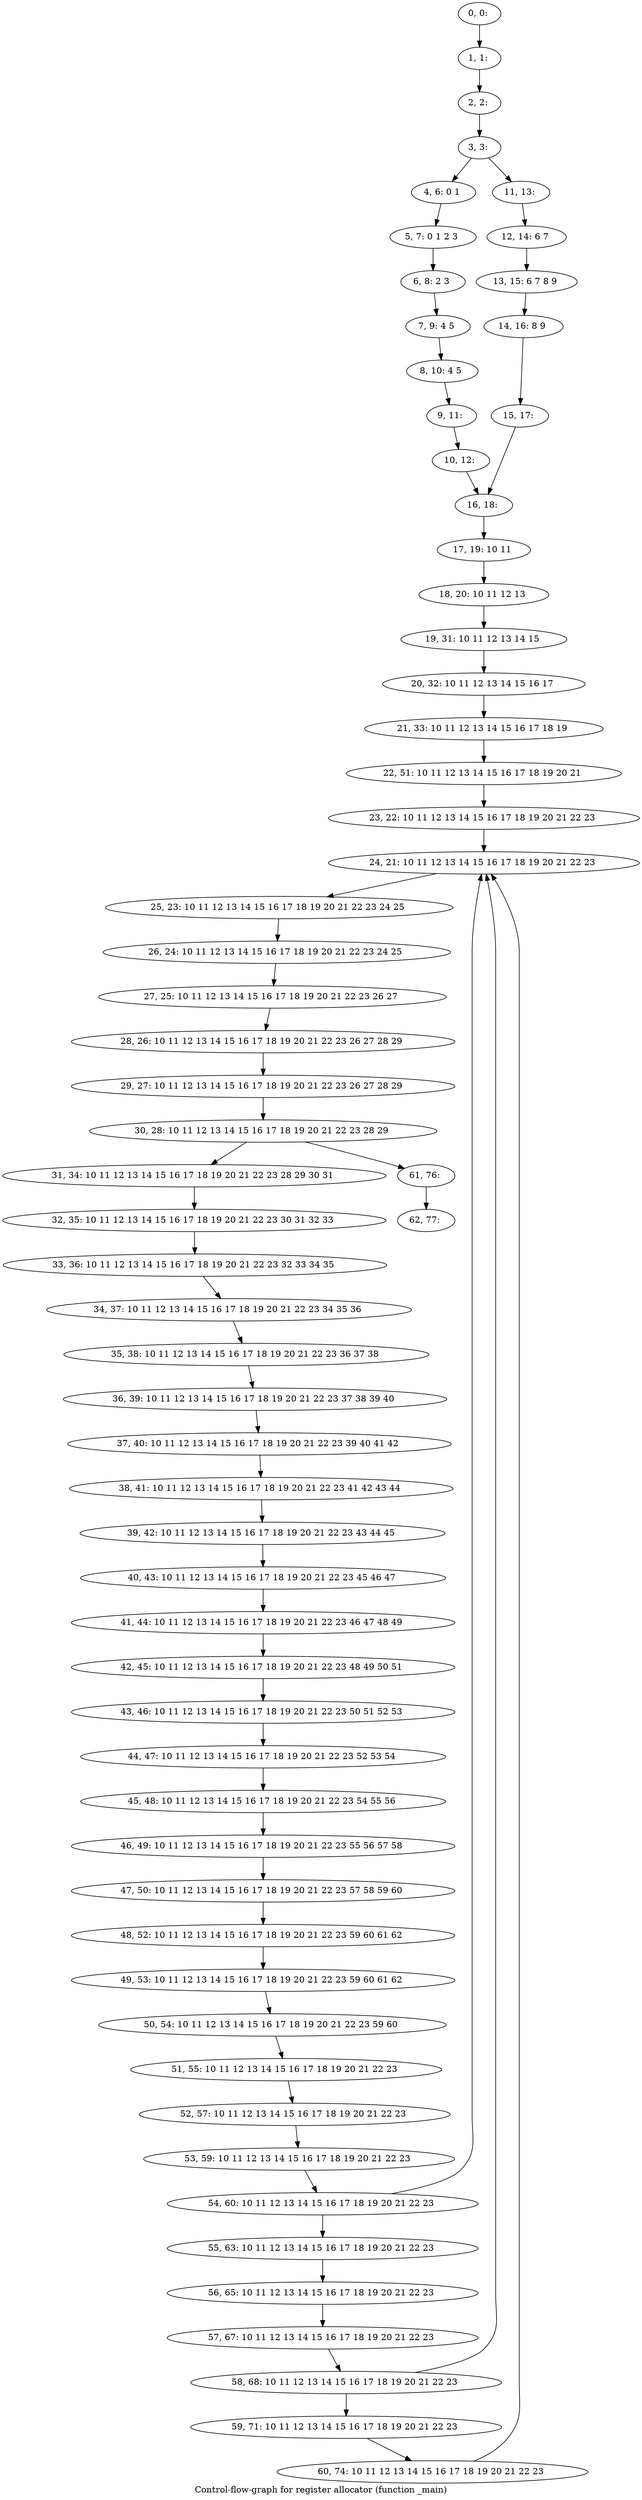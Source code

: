 digraph G {
graph [label="Control-flow-graph for register allocator (function _main)"]
0[label="0, 0: "];
1[label="1, 1: "];
2[label="2, 2: "];
3[label="3, 3: "];
4[label="4, 6: 0 1 "];
5[label="5, 7: 0 1 2 3 "];
6[label="6, 8: 2 3 "];
7[label="7, 9: 4 5 "];
8[label="8, 10: 4 5 "];
9[label="9, 11: "];
10[label="10, 12: "];
11[label="11, 13: "];
12[label="12, 14: 6 7 "];
13[label="13, 15: 6 7 8 9 "];
14[label="14, 16: 8 9 "];
15[label="15, 17: "];
16[label="16, 18: "];
17[label="17, 19: 10 11 "];
18[label="18, 20: 10 11 12 13 "];
19[label="19, 31: 10 11 12 13 14 15 "];
20[label="20, 32: 10 11 12 13 14 15 16 17 "];
21[label="21, 33: 10 11 12 13 14 15 16 17 18 19 "];
22[label="22, 51: 10 11 12 13 14 15 16 17 18 19 20 21 "];
23[label="23, 22: 10 11 12 13 14 15 16 17 18 19 20 21 22 23 "];
24[label="24, 21: 10 11 12 13 14 15 16 17 18 19 20 21 22 23 "];
25[label="25, 23: 10 11 12 13 14 15 16 17 18 19 20 21 22 23 24 25 "];
26[label="26, 24: 10 11 12 13 14 15 16 17 18 19 20 21 22 23 24 25 "];
27[label="27, 25: 10 11 12 13 14 15 16 17 18 19 20 21 22 23 26 27 "];
28[label="28, 26: 10 11 12 13 14 15 16 17 18 19 20 21 22 23 26 27 28 29 "];
29[label="29, 27: 10 11 12 13 14 15 16 17 18 19 20 21 22 23 26 27 28 29 "];
30[label="30, 28: 10 11 12 13 14 15 16 17 18 19 20 21 22 23 28 29 "];
31[label="31, 34: 10 11 12 13 14 15 16 17 18 19 20 21 22 23 28 29 30 31 "];
32[label="32, 35: 10 11 12 13 14 15 16 17 18 19 20 21 22 23 30 31 32 33 "];
33[label="33, 36: 10 11 12 13 14 15 16 17 18 19 20 21 22 23 32 33 34 35 "];
34[label="34, 37: 10 11 12 13 14 15 16 17 18 19 20 21 22 23 34 35 36 "];
35[label="35, 38: 10 11 12 13 14 15 16 17 18 19 20 21 22 23 36 37 38 "];
36[label="36, 39: 10 11 12 13 14 15 16 17 18 19 20 21 22 23 37 38 39 40 "];
37[label="37, 40: 10 11 12 13 14 15 16 17 18 19 20 21 22 23 39 40 41 42 "];
38[label="38, 41: 10 11 12 13 14 15 16 17 18 19 20 21 22 23 41 42 43 44 "];
39[label="39, 42: 10 11 12 13 14 15 16 17 18 19 20 21 22 23 43 44 45 "];
40[label="40, 43: 10 11 12 13 14 15 16 17 18 19 20 21 22 23 45 46 47 "];
41[label="41, 44: 10 11 12 13 14 15 16 17 18 19 20 21 22 23 46 47 48 49 "];
42[label="42, 45: 10 11 12 13 14 15 16 17 18 19 20 21 22 23 48 49 50 51 "];
43[label="43, 46: 10 11 12 13 14 15 16 17 18 19 20 21 22 23 50 51 52 53 "];
44[label="44, 47: 10 11 12 13 14 15 16 17 18 19 20 21 22 23 52 53 54 "];
45[label="45, 48: 10 11 12 13 14 15 16 17 18 19 20 21 22 23 54 55 56 "];
46[label="46, 49: 10 11 12 13 14 15 16 17 18 19 20 21 22 23 55 56 57 58 "];
47[label="47, 50: 10 11 12 13 14 15 16 17 18 19 20 21 22 23 57 58 59 60 "];
48[label="48, 52: 10 11 12 13 14 15 16 17 18 19 20 21 22 23 59 60 61 62 "];
49[label="49, 53: 10 11 12 13 14 15 16 17 18 19 20 21 22 23 59 60 61 62 "];
50[label="50, 54: 10 11 12 13 14 15 16 17 18 19 20 21 22 23 59 60 "];
51[label="51, 55: 10 11 12 13 14 15 16 17 18 19 20 21 22 23 "];
52[label="52, 57: 10 11 12 13 14 15 16 17 18 19 20 21 22 23 "];
53[label="53, 59: 10 11 12 13 14 15 16 17 18 19 20 21 22 23 "];
54[label="54, 60: 10 11 12 13 14 15 16 17 18 19 20 21 22 23 "];
55[label="55, 63: 10 11 12 13 14 15 16 17 18 19 20 21 22 23 "];
56[label="56, 65: 10 11 12 13 14 15 16 17 18 19 20 21 22 23 "];
57[label="57, 67: 10 11 12 13 14 15 16 17 18 19 20 21 22 23 "];
58[label="58, 68: 10 11 12 13 14 15 16 17 18 19 20 21 22 23 "];
59[label="59, 71: 10 11 12 13 14 15 16 17 18 19 20 21 22 23 "];
60[label="60, 74: 10 11 12 13 14 15 16 17 18 19 20 21 22 23 "];
61[label="61, 76: "];
62[label="62, 77: "];
0->1 ;
1->2 ;
2->3 ;
3->4 ;
3->11 ;
4->5 ;
5->6 ;
6->7 ;
7->8 ;
8->9 ;
9->10 ;
10->16 ;
11->12 ;
12->13 ;
13->14 ;
14->15 ;
15->16 ;
16->17 ;
17->18 ;
18->19 ;
19->20 ;
20->21 ;
21->22 ;
22->23 ;
23->24 ;
24->25 ;
25->26 ;
26->27 ;
27->28 ;
28->29 ;
29->30 ;
30->31 ;
30->61 ;
31->32 ;
32->33 ;
33->34 ;
34->35 ;
35->36 ;
36->37 ;
37->38 ;
38->39 ;
39->40 ;
40->41 ;
41->42 ;
42->43 ;
43->44 ;
44->45 ;
45->46 ;
46->47 ;
47->48 ;
48->49 ;
49->50 ;
50->51 ;
51->52 ;
52->53 ;
53->54 ;
54->55 ;
54->24 ;
55->56 ;
56->57 ;
57->58 ;
58->59 ;
58->24 ;
59->60 ;
60->24 ;
61->62 ;
}
